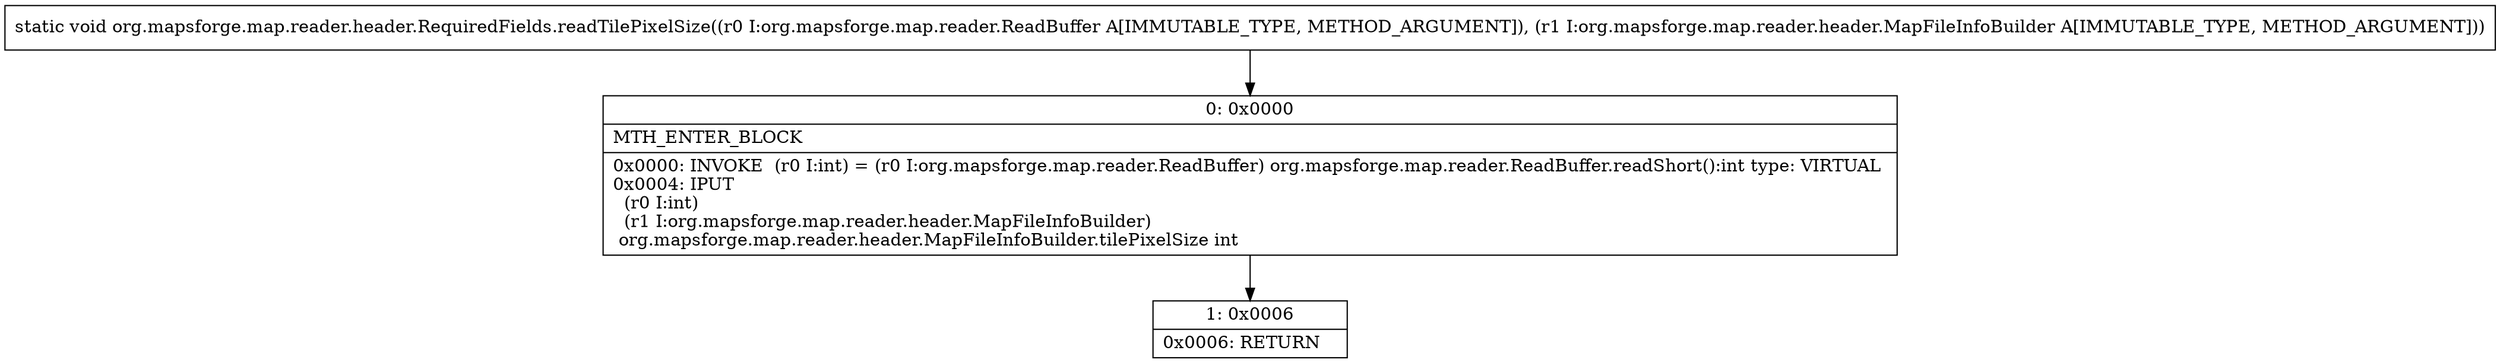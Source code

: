 digraph "CFG fororg.mapsforge.map.reader.header.RequiredFields.readTilePixelSize(Lorg\/mapsforge\/map\/reader\/ReadBuffer;Lorg\/mapsforge\/map\/reader\/header\/MapFileInfoBuilder;)V" {
Node_0 [shape=record,label="{0\:\ 0x0000|MTH_ENTER_BLOCK\l|0x0000: INVOKE  (r0 I:int) = (r0 I:org.mapsforge.map.reader.ReadBuffer) org.mapsforge.map.reader.ReadBuffer.readShort():int type: VIRTUAL \l0x0004: IPUT  \l  (r0 I:int)\l  (r1 I:org.mapsforge.map.reader.header.MapFileInfoBuilder)\l org.mapsforge.map.reader.header.MapFileInfoBuilder.tilePixelSize int \l}"];
Node_1 [shape=record,label="{1\:\ 0x0006|0x0006: RETURN   \l}"];
MethodNode[shape=record,label="{static void org.mapsforge.map.reader.header.RequiredFields.readTilePixelSize((r0 I:org.mapsforge.map.reader.ReadBuffer A[IMMUTABLE_TYPE, METHOD_ARGUMENT]), (r1 I:org.mapsforge.map.reader.header.MapFileInfoBuilder A[IMMUTABLE_TYPE, METHOD_ARGUMENT])) }"];
MethodNode -> Node_0;
Node_0 -> Node_1;
}

